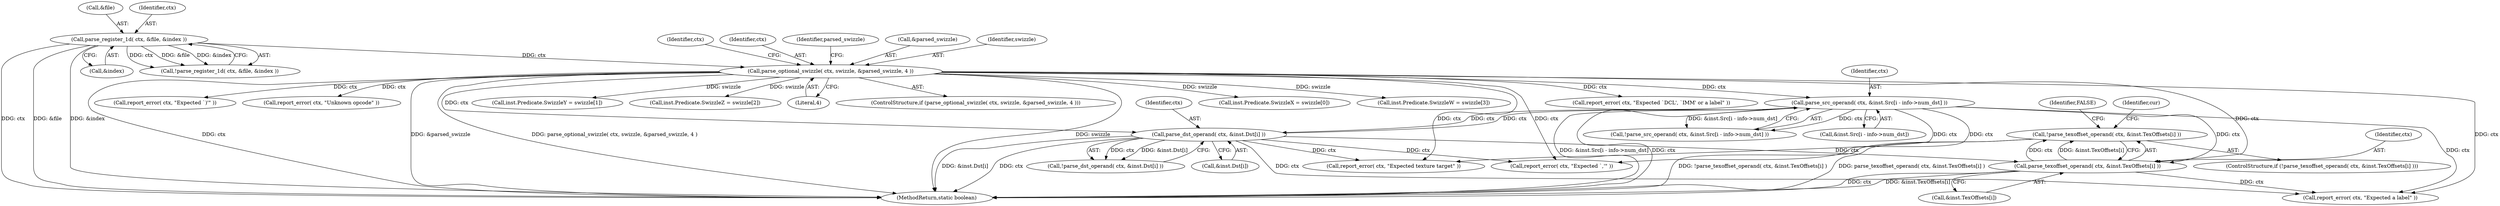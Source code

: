 digraph "0_virglrenderer_e534b51ca3c3cd25f3990589932a9ed711c59b27@API" {
"1002681" [label="(Call,!parse_texoffset_operand( ctx, &inst.TexOffsets[i] ))"];
"1002682" [label="(Call,parse_texoffset_operand( ctx, &inst.TexOffsets[i] ))"];
"1002583" [label="(Call,parse_src_operand( ctx, &inst.Src[i - info->num_dst] ))"];
"1002559" [label="(Call,parse_dst_operand( ctx, &inst.Dst[i] ))"];
"1002294" [label="(Call,parse_optional_swizzle( ctx, swizzle, &parsed_swizzle, 4 ))"];
"1002285" [label="(Call,parse_register_1d( ctx, &file, &index ))"];
"1002438" [label="(Call,report_error( ctx, \"Expected `DCL', `IMM' or a label\" ))"];
"1002287" [label="(Call,&file)"];
"1002348" [label="(Call,report_error( ctx, \"Expected `)'\" ))"];
"1002284" [label="(Call,!parse_register_1d( ctx, &file, &index ))"];
"1002286" [label="(Identifier,ctx)"];
"1002684" [label="(Call,&inst.TexOffsets[i])"];
"1002683" [label="(Identifier,ctx)"];
"1002302" [label="(Identifier,parsed_swizzle)"];
"1002582" [label="(Call,!parse_src_operand( ctx, &inst.Src[i - info->num_dst] ))"];
"1002297" [label="(Call,&parsed_swizzle)"];
"1002434" [label="(Call,report_error( ctx, \"Unknown opcode\" ))"];
"1002585" [label="(Call,&inst.Src[i - info->num_dst])"];
"1004155" [label="(MethodReturn,static boolean)"];
"1002313" [label="(Call,inst.Predicate.SwizzleY = swizzle[1])"];
"1002584" [label="(Identifier,ctx)"];
"1002558" [label="(Call,!parse_dst_operand( ctx, &inst.Dst[i] ))"];
"1002561" [label="(Call,&inst.Dst[i])"];
"1002322" [label="(Call,inst.Predicate.SwizzleZ = swizzle[2])"];
"1002296" [label="(Identifier,swizzle)"];
"1002299" [label="(Literal,4)"];
"1002583" [label="(Call,parse_src_operand( ctx, &inst.Src[i - info->num_dst] ))"];
"1002294" [label="(Call,parse_optional_swizzle( ctx, swizzle, &parsed_swizzle, 4 ))"];
"1002691" [label="(Identifier,FALSE)"];
"1002293" [label="(ControlStructure,if (parse_optional_swizzle( ctx, swizzle, &parsed_swizzle, 4 )))"];
"1002344" [label="(Identifier,ctx)"];
"1002560" [label="(Identifier,ctx)"];
"1002295" [label="(Identifier,ctx)"];
"1002739" [label="(Call,report_error( ctx, \"Expected a label\" ))"];
"1002285" [label="(Call,parse_register_1d( ctx, &file, &index ))"];
"1002640" [label="(Call,report_error( ctx, \"Expected texture target\" ))"];
"1002680" [label="(ControlStructure,if (!parse_texoffset_operand( ctx, &inst.TexOffsets[i] )))"];
"1002304" [label="(Call,inst.Predicate.SwizzleX = swizzle[0])"];
"1002331" [label="(Call,inst.Predicate.SwizzleW = swizzle[3])"];
"1002693" [label="(Identifier,cur)"];
"1002536" [label="(Call,report_error( ctx, \"Expected `,'\" ))"];
"1002681" [label="(Call,!parse_texoffset_operand( ctx, &inst.TexOffsets[i] ))"];
"1002289" [label="(Call,&index)"];
"1002559" [label="(Call,parse_dst_operand( ctx, &inst.Dst[i] ))"];
"1002682" [label="(Call,parse_texoffset_operand( ctx, &inst.TexOffsets[i] ))"];
"1002681" -> "1002680"  [label="AST: "];
"1002681" -> "1002682"  [label="CFG: "];
"1002682" -> "1002681"  [label="AST: "];
"1002691" -> "1002681"  [label="CFG: "];
"1002693" -> "1002681"  [label="CFG: "];
"1002681" -> "1004155"  [label="DDG: !parse_texoffset_operand( ctx, &inst.TexOffsets[i] )"];
"1002681" -> "1004155"  [label="DDG: parse_texoffset_operand( ctx, &inst.TexOffsets[i] )"];
"1002682" -> "1002681"  [label="DDG: ctx"];
"1002682" -> "1002681"  [label="DDG: &inst.TexOffsets[i]"];
"1002682" -> "1002684"  [label="CFG: "];
"1002683" -> "1002682"  [label="AST: "];
"1002684" -> "1002682"  [label="AST: "];
"1002682" -> "1004155"  [label="DDG: ctx"];
"1002682" -> "1004155"  [label="DDG: &inst.TexOffsets[i]"];
"1002583" -> "1002682"  [label="DDG: ctx"];
"1002559" -> "1002682"  [label="DDG: ctx"];
"1002294" -> "1002682"  [label="DDG: ctx"];
"1002682" -> "1002739"  [label="DDG: ctx"];
"1002583" -> "1002582"  [label="AST: "];
"1002583" -> "1002585"  [label="CFG: "];
"1002584" -> "1002583"  [label="AST: "];
"1002585" -> "1002583"  [label="AST: "];
"1002582" -> "1002583"  [label="CFG: "];
"1002583" -> "1004155"  [label="DDG: &inst.Src[i - info->num_dst]"];
"1002583" -> "1004155"  [label="DDG: ctx"];
"1002583" -> "1002536"  [label="DDG: ctx"];
"1002583" -> "1002559"  [label="DDG: ctx"];
"1002583" -> "1002582"  [label="DDG: ctx"];
"1002583" -> "1002582"  [label="DDG: &inst.Src[i - info->num_dst]"];
"1002559" -> "1002583"  [label="DDG: ctx"];
"1002294" -> "1002583"  [label="DDG: ctx"];
"1002583" -> "1002640"  [label="DDG: ctx"];
"1002583" -> "1002739"  [label="DDG: ctx"];
"1002559" -> "1002558"  [label="AST: "];
"1002559" -> "1002561"  [label="CFG: "];
"1002560" -> "1002559"  [label="AST: "];
"1002561" -> "1002559"  [label="AST: "];
"1002558" -> "1002559"  [label="CFG: "];
"1002559" -> "1004155"  [label="DDG: &inst.Dst[i]"];
"1002559" -> "1004155"  [label="DDG: ctx"];
"1002559" -> "1002536"  [label="DDG: ctx"];
"1002559" -> "1002558"  [label="DDG: ctx"];
"1002559" -> "1002558"  [label="DDG: &inst.Dst[i]"];
"1002294" -> "1002559"  [label="DDG: ctx"];
"1002559" -> "1002640"  [label="DDG: ctx"];
"1002559" -> "1002739"  [label="DDG: ctx"];
"1002294" -> "1002293"  [label="AST: "];
"1002294" -> "1002299"  [label="CFG: "];
"1002295" -> "1002294"  [label="AST: "];
"1002296" -> "1002294"  [label="AST: "];
"1002297" -> "1002294"  [label="AST: "];
"1002299" -> "1002294"  [label="AST: "];
"1002302" -> "1002294"  [label="CFG: "];
"1002344" -> "1002294"  [label="CFG: "];
"1002294" -> "1004155"  [label="DDG: &parsed_swizzle"];
"1002294" -> "1004155"  [label="DDG: parse_optional_swizzle( ctx, swizzle, &parsed_swizzle, 4 )"];
"1002294" -> "1004155"  [label="DDG: swizzle"];
"1002294" -> "1004155"  [label="DDG: ctx"];
"1002285" -> "1002294"  [label="DDG: ctx"];
"1002294" -> "1002304"  [label="DDG: swizzle"];
"1002294" -> "1002313"  [label="DDG: swizzle"];
"1002294" -> "1002322"  [label="DDG: swizzle"];
"1002294" -> "1002331"  [label="DDG: swizzle"];
"1002294" -> "1002348"  [label="DDG: ctx"];
"1002294" -> "1002434"  [label="DDG: ctx"];
"1002294" -> "1002438"  [label="DDG: ctx"];
"1002294" -> "1002536"  [label="DDG: ctx"];
"1002294" -> "1002640"  [label="DDG: ctx"];
"1002294" -> "1002739"  [label="DDG: ctx"];
"1002285" -> "1002284"  [label="AST: "];
"1002285" -> "1002289"  [label="CFG: "];
"1002286" -> "1002285"  [label="AST: "];
"1002287" -> "1002285"  [label="AST: "];
"1002289" -> "1002285"  [label="AST: "];
"1002284" -> "1002285"  [label="CFG: "];
"1002285" -> "1004155"  [label="DDG: ctx"];
"1002285" -> "1004155"  [label="DDG: &file"];
"1002285" -> "1004155"  [label="DDG: &index"];
"1002285" -> "1002284"  [label="DDG: ctx"];
"1002285" -> "1002284"  [label="DDG: &file"];
"1002285" -> "1002284"  [label="DDG: &index"];
}
